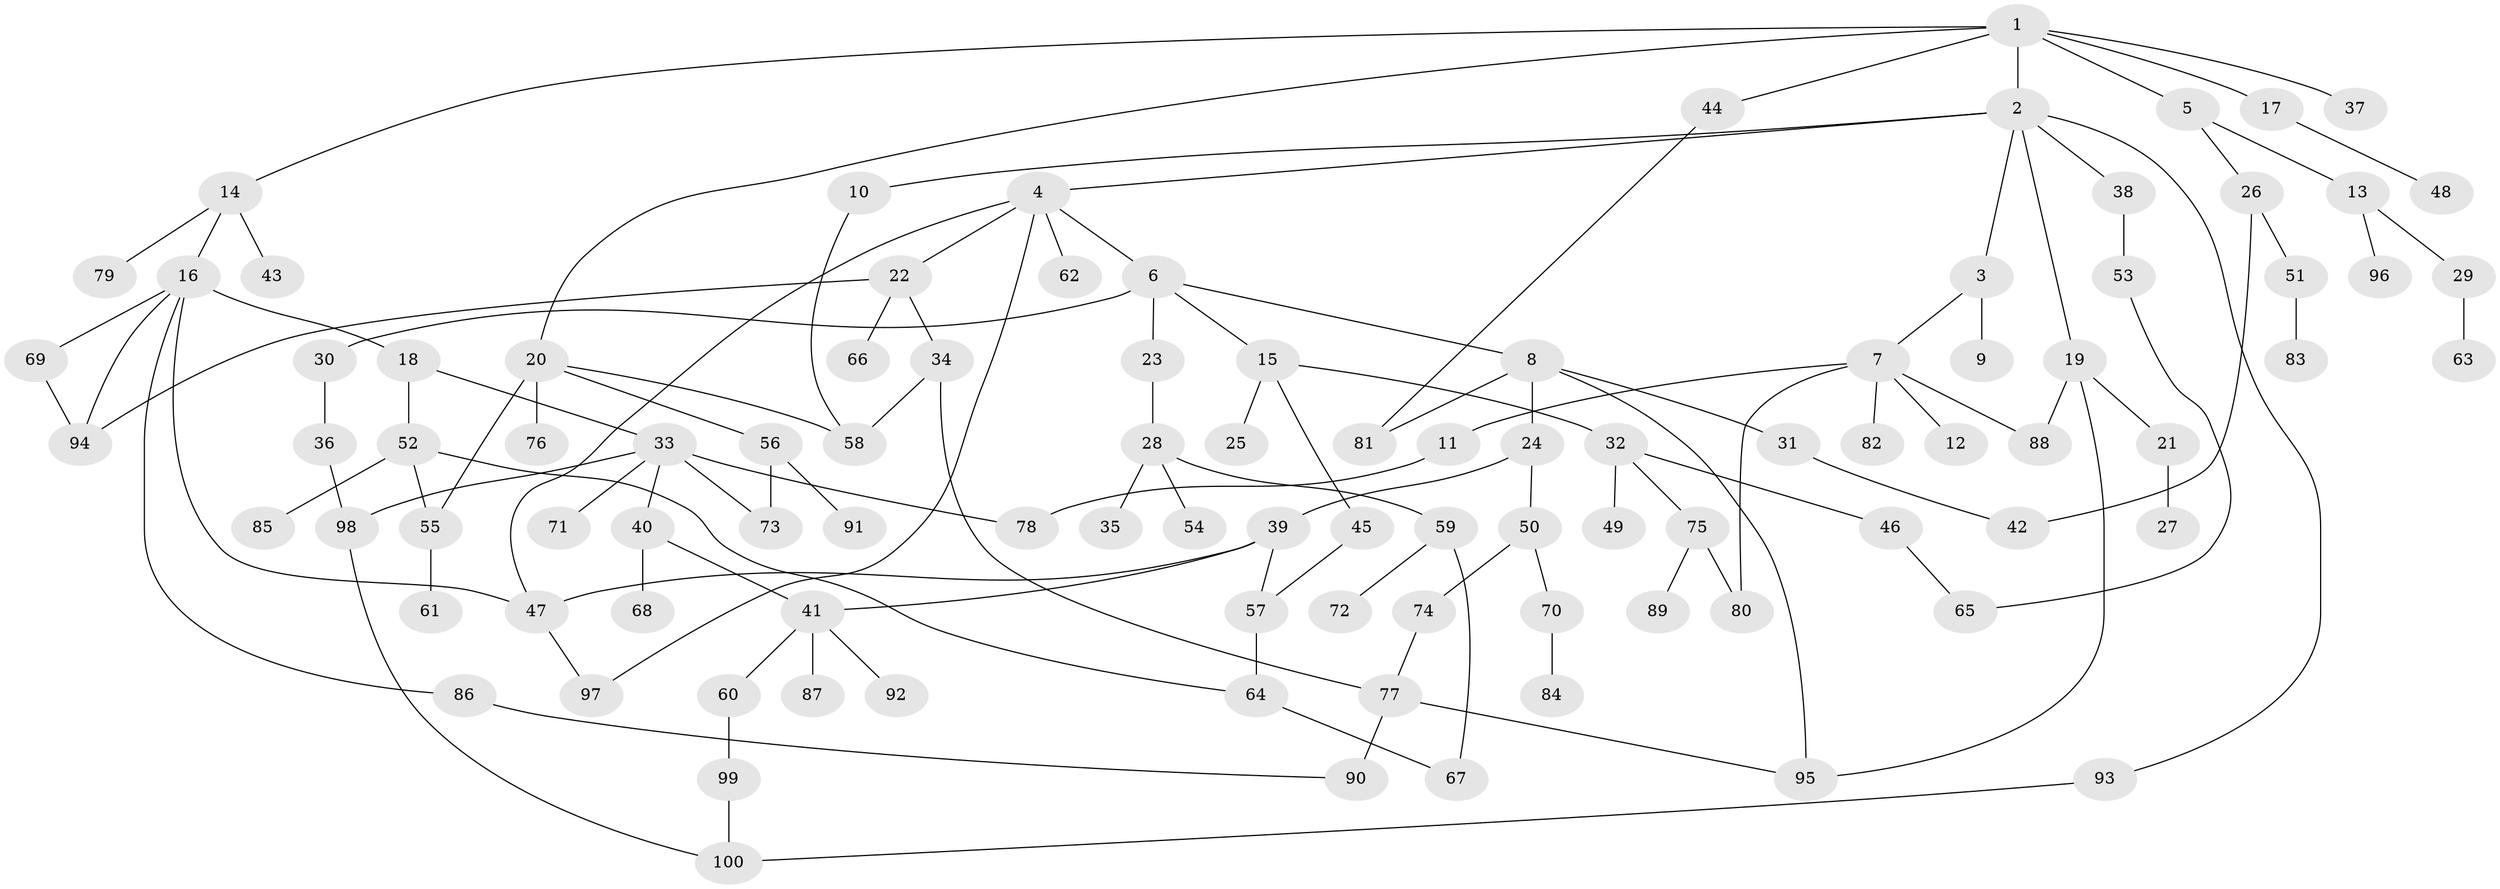 // Generated by graph-tools (version 1.1) at 2025/54/02/21/25 11:54:43]
// undirected, 100 vertices, 125 edges
graph export_dot {
graph [start="1"]
  node [color=gray90,style=filled];
  1;
  2;
  3;
  4;
  5;
  6;
  7;
  8;
  9;
  10;
  11;
  12;
  13;
  14;
  15;
  16;
  17;
  18;
  19;
  20;
  21;
  22;
  23;
  24;
  25;
  26;
  27;
  28;
  29;
  30;
  31;
  32;
  33;
  34;
  35;
  36;
  37;
  38;
  39;
  40;
  41;
  42;
  43;
  44;
  45;
  46;
  47;
  48;
  49;
  50;
  51;
  52;
  53;
  54;
  55;
  56;
  57;
  58;
  59;
  60;
  61;
  62;
  63;
  64;
  65;
  66;
  67;
  68;
  69;
  70;
  71;
  72;
  73;
  74;
  75;
  76;
  77;
  78;
  79;
  80;
  81;
  82;
  83;
  84;
  85;
  86;
  87;
  88;
  89;
  90;
  91;
  92;
  93;
  94;
  95;
  96;
  97;
  98;
  99;
  100;
  1 -- 2;
  1 -- 5;
  1 -- 14;
  1 -- 17;
  1 -- 20;
  1 -- 37;
  1 -- 44;
  2 -- 3;
  2 -- 4;
  2 -- 10;
  2 -- 19;
  2 -- 38;
  2 -- 93;
  3 -- 7;
  3 -- 9;
  4 -- 6;
  4 -- 22;
  4 -- 47;
  4 -- 62;
  4 -- 97;
  5 -- 13;
  5 -- 26;
  6 -- 8;
  6 -- 15;
  6 -- 23;
  6 -- 30;
  7 -- 11;
  7 -- 12;
  7 -- 82;
  7 -- 88;
  7 -- 80;
  8 -- 24;
  8 -- 31;
  8 -- 81;
  8 -- 95;
  10 -- 58;
  11 -- 78;
  13 -- 29;
  13 -- 96;
  14 -- 16;
  14 -- 43;
  14 -- 79;
  15 -- 25;
  15 -- 32;
  15 -- 45;
  16 -- 18;
  16 -- 69;
  16 -- 86;
  16 -- 94;
  16 -- 47;
  17 -- 48;
  18 -- 33;
  18 -- 52;
  19 -- 21;
  19 -- 95;
  19 -- 88;
  20 -- 55;
  20 -- 56;
  20 -- 76;
  20 -- 58;
  21 -- 27;
  22 -- 34;
  22 -- 66;
  22 -- 94;
  23 -- 28;
  24 -- 39;
  24 -- 50;
  26 -- 42;
  26 -- 51;
  28 -- 35;
  28 -- 54;
  28 -- 59;
  29 -- 63;
  30 -- 36;
  31 -- 42;
  32 -- 46;
  32 -- 49;
  32 -- 75;
  33 -- 40;
  33 -- 71;
  33 -- 98;
  33 -- 73;
  33 -- 78;
  34 -- 77;
  34 -- 58;
  36 -- 98;
  38 -- 53;
  39 -- 41;
  39 -- 57;
  39 -- 47;
  40 -- 68;
  40 -- 41;
  41 -- 60;
  41 -- 87;
  41 -- 92;
  44 -- 81;
  45 -- 57;
  46 -- 65;
  47 -- 97;
  50 -- 70;
  50 -- 74;
  51 -- 83;
  52 -- 64;
  52 -- 85;
  52 -- 55;
  53 -- 65;
  55 -- 61;
  56 -- 73;
  56 -- 91;
  57 -- 64;
  59 -- 67;
  59 -- 72;
  60 -- 99;
  64 -- 67;
  69 -- 94;
  70 -- 84;
  74 -- 77;
  75 -- 80;
  75 -- 89;
  77 -- 90;
  77 -- 95;
  86 -- 90;
  93 -- 100;
  98 -- 100;
  99 -- 100;
}
